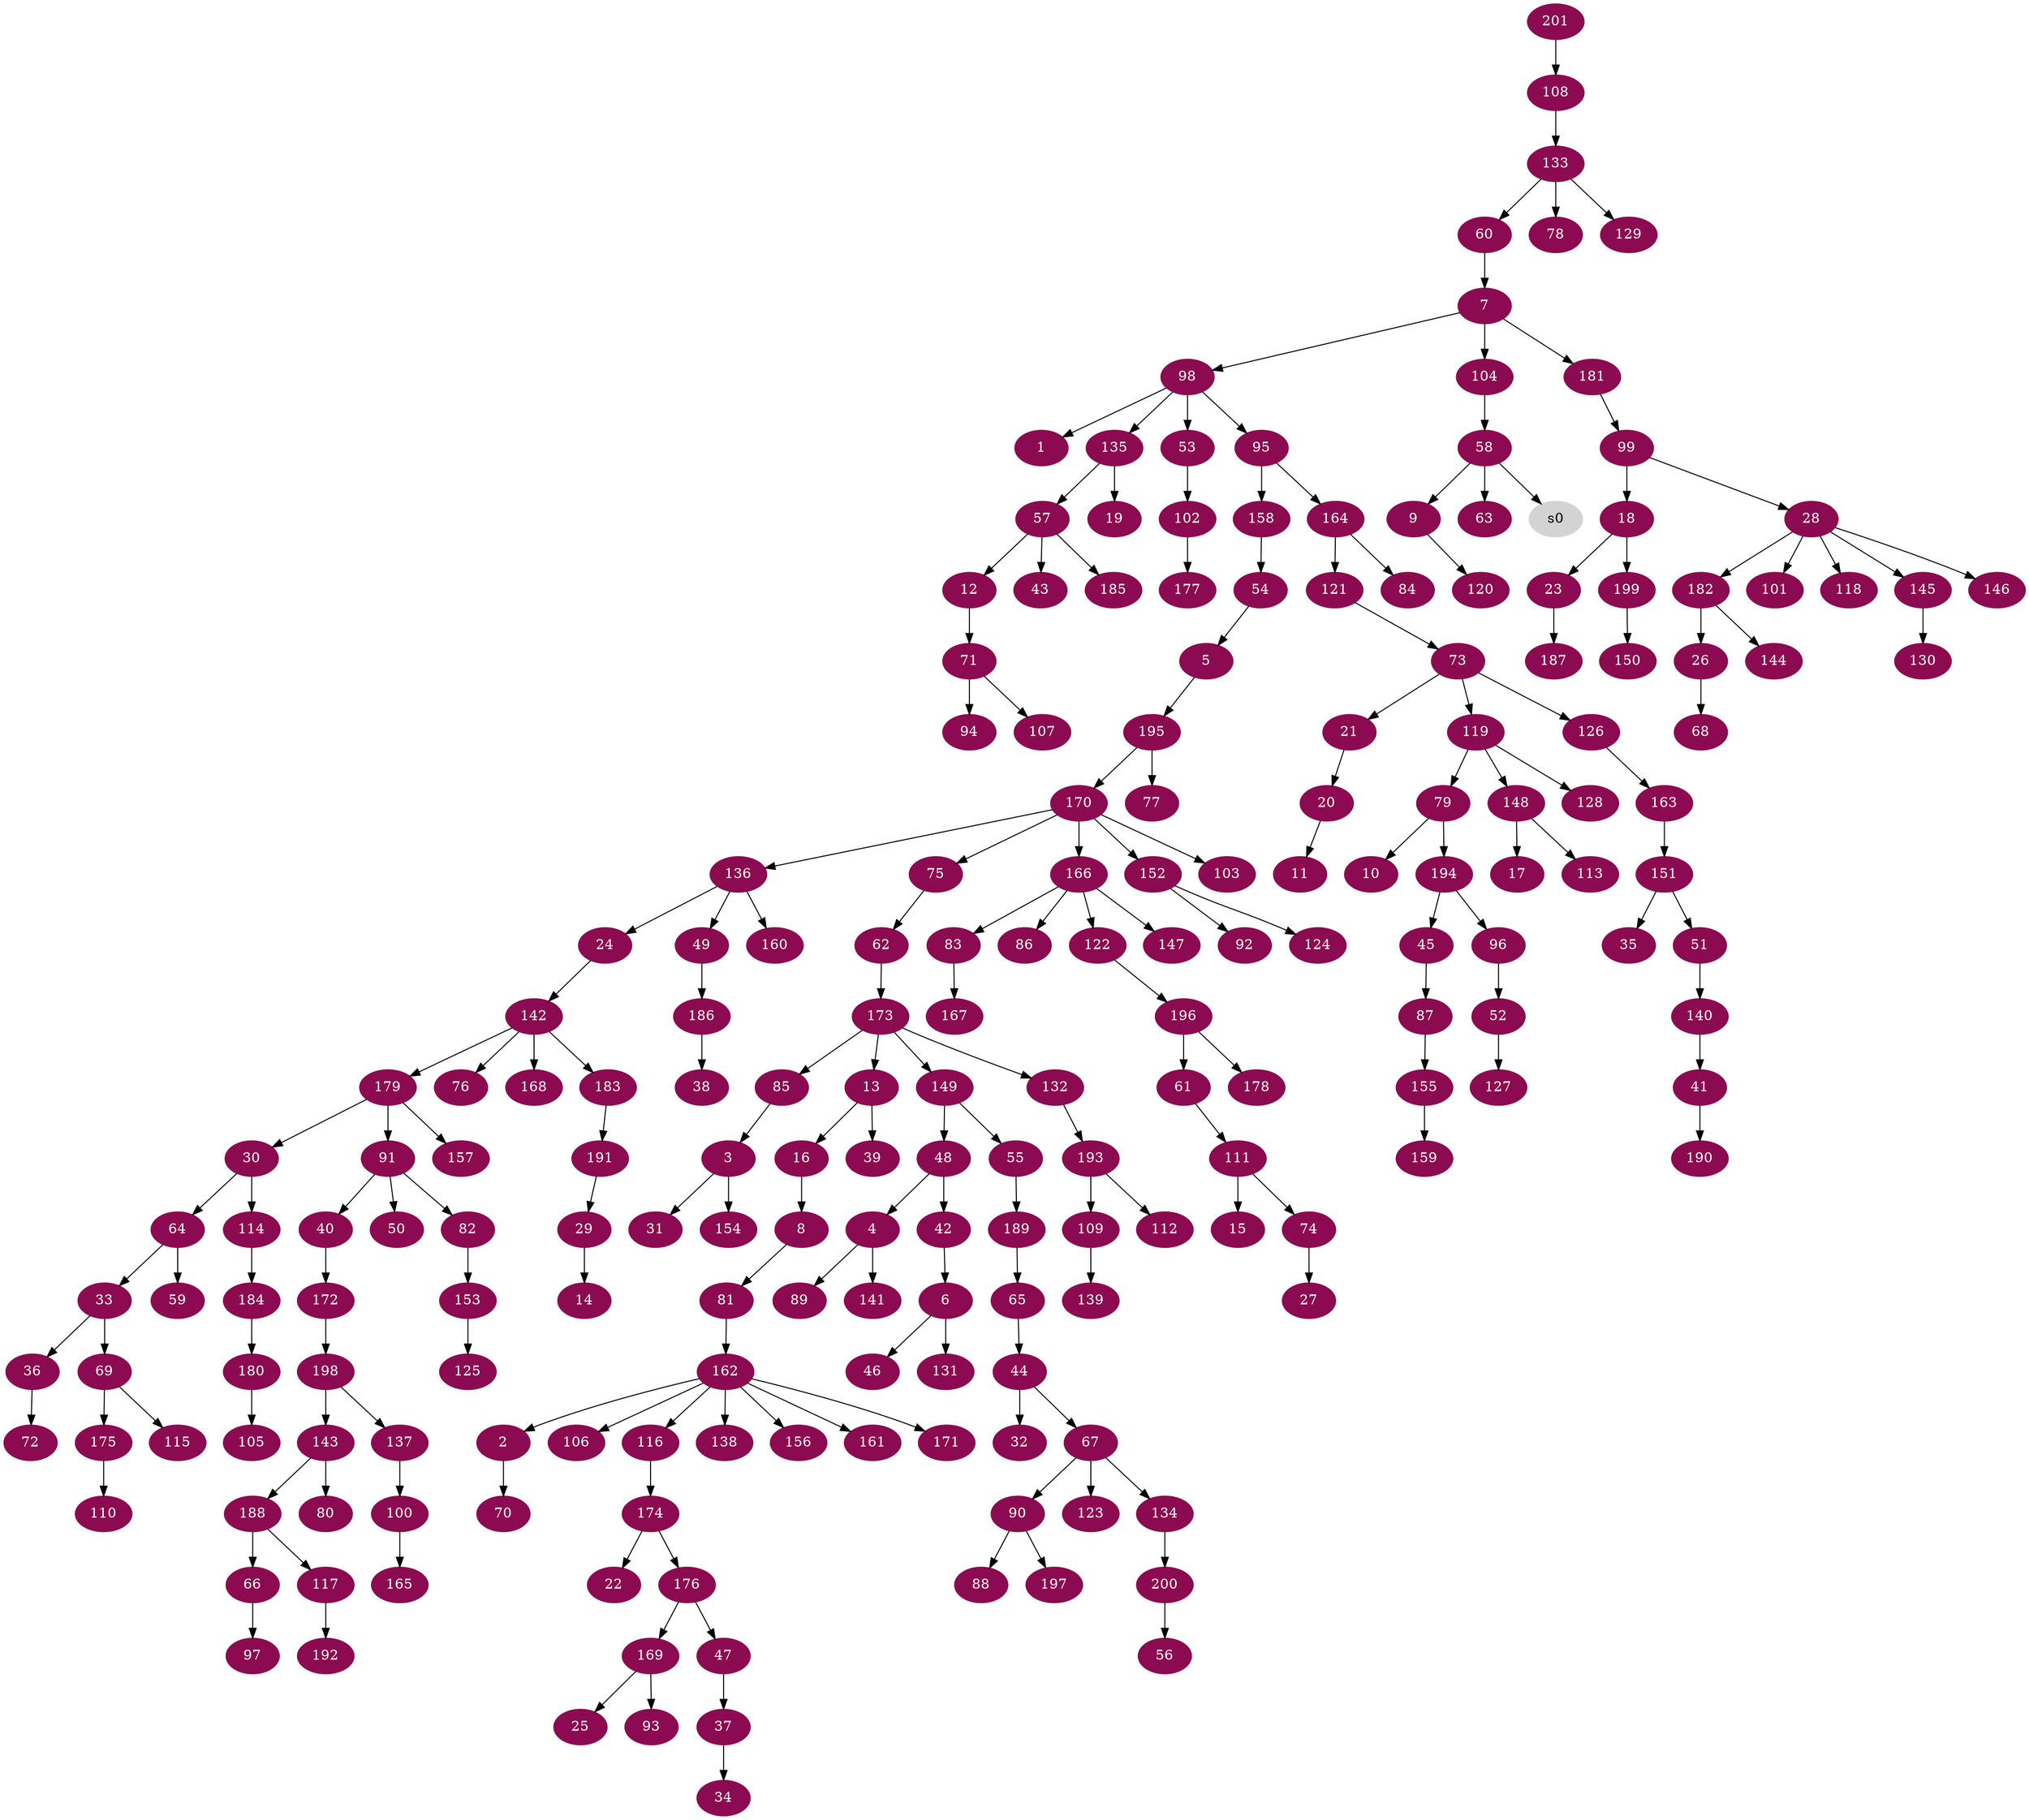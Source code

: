 digraph G {
node [color=deeppink4, style=filled, fontcolor=white];
98 -> 1;
162 -> 2;
85 -> 3;
48 -> 4;
54 -> 5;
42 -> 6;
60 -> 7;
16 -> 8;
58 -> 9;
79 -> 10;
20 -> 11;
57 -> 12;
173 -> 13;
29 -> 14;
111 -> 15;
13 -> 16;
148 -> 17;
99 -> 18;
135 -> 19;
21 -> 20;
73 -> 21;
174 -> 22;
18 -> 23;
136 -> 24;
169 -> 25;
182 -> 26;
74 -> 27;
99 -> 28;
191 -> 29;
179 -> 30;
3 -> 31;
44 -> 32;
64 -> 33;
37 -> 34;
151 -> 35;
33 -> 36;
47 -> 37;
186 -> 38;
13 -> 39;
91 -> 40;
140 -> 41;
48 -> 42;
57 -> 43;
65 -> 44;
194 -> 45;
6 -> 46;
176 -> 47;
149 -> 48;
136 -> 49;
91 -> 50;
151 -> 51;
96 -> 52;
98 -> 53;
158 -> 54;
149 -> 55;
200 -> 56;
135 -> 57;
104 -> 58;
64 -> 59;
133 -> 60;
196 -> 61;
75 -> 62;
58 -> 63;
30 -> 64;
189 -> 65;
188 -> 66;
44 -> 67;
26 -> 68;
33 -> 69;
2 -> 70;
12 -> 71;
36 -> 72;
121 -> 73;
111 -> 74;
170 -> 75;
142 -> 76;
195 -> 77;
133 -> 78;
119 -> 79;
143 -> 80;
8 -> 81;
91 -> 82;
166 -> 83;
164 -> 84;
173 -> 85;
166 -> 86;
45 -> 87;
90 -> 88;
4 -> 89;
67 -> 90;
179 -> 91;
152 -> 92;
169 -> 93;
71 -> 94;
98 -> 95;
194 -> 96;
66 -> 97;
7 -> 98;
181 -> 99;
137 -> 100;
28 -> 101;
53 -> 102;
170 -> 103;
7 -> 104;
180 -> 105;
162 -> 106;
71 -> 107;
201 -> 108;
193 -> 109;
175 -> 110;
61 -> 111;
193 -> 112;
148 -> 113;
30 -> 114;
69 -> 115;
162 -> 116;
188 -> 117;
28 -> 118;
73 -> 119;
9 -> 120;
164 -> 121;
166 -> 122;
67 -> 123;
152 -> 124;
153 -> 125;
73 -> 126;
52 -> 127;
119 -> 128;
133 -> 129;
145 -> 130;
6 -> 131;
173 -> 132;
108 -> 133;
67 -> 134;
98 -> 135;
170 -> 136;
198 -> 137;
162 -> 138;
109 -> 139;
51 -> 140;
4 -> 141;
24 -> 142;
198 -> 143;
182 -> 144;
28 -> 145;
28 -> 146;
166 -> 147;
119 -> 148;
173 -> 149;
199 -> 150;
163 -> 151;
170 -> 152;
82 -> 153;
3 -> 154;
87 -> 155;
162 -> 156;
179 -> 157;
95 -> 158;
155 -> 159;
136 -> 160;
162 -> 161;
81 -> 162;
126 -> 163;
95 -> 164;
100 -> 165;
170 -> 166;
83 -> 167;
142 -> 168;
176 -> 169;
195 -> 170;
162 -> 171;
40 -> 172;
62 -> 173;
116 -> 174;
69 -> 175;
174 -> 176;
102 -> 177;
196 -> 178;
142 -> 179;
184 -> 180;
7 -> 181;
28 -> 182;
142 -> 183;
114 -> 184;
57 -> 185;
49 -> 186;
23 -> 187;
143 -> 188;
55 -> 189;
41 -> 190;
183 -> 191;
117 -> 192;
132 -> 193;
79 -> 194;
5 -> 195;
122 -> 196;
90 -> 197;
172 -> 198;
18 -> 199;
134 -> 200;
node [color=lightgrey, style=filled, fontcolor=black];
58 -> s0;
}
